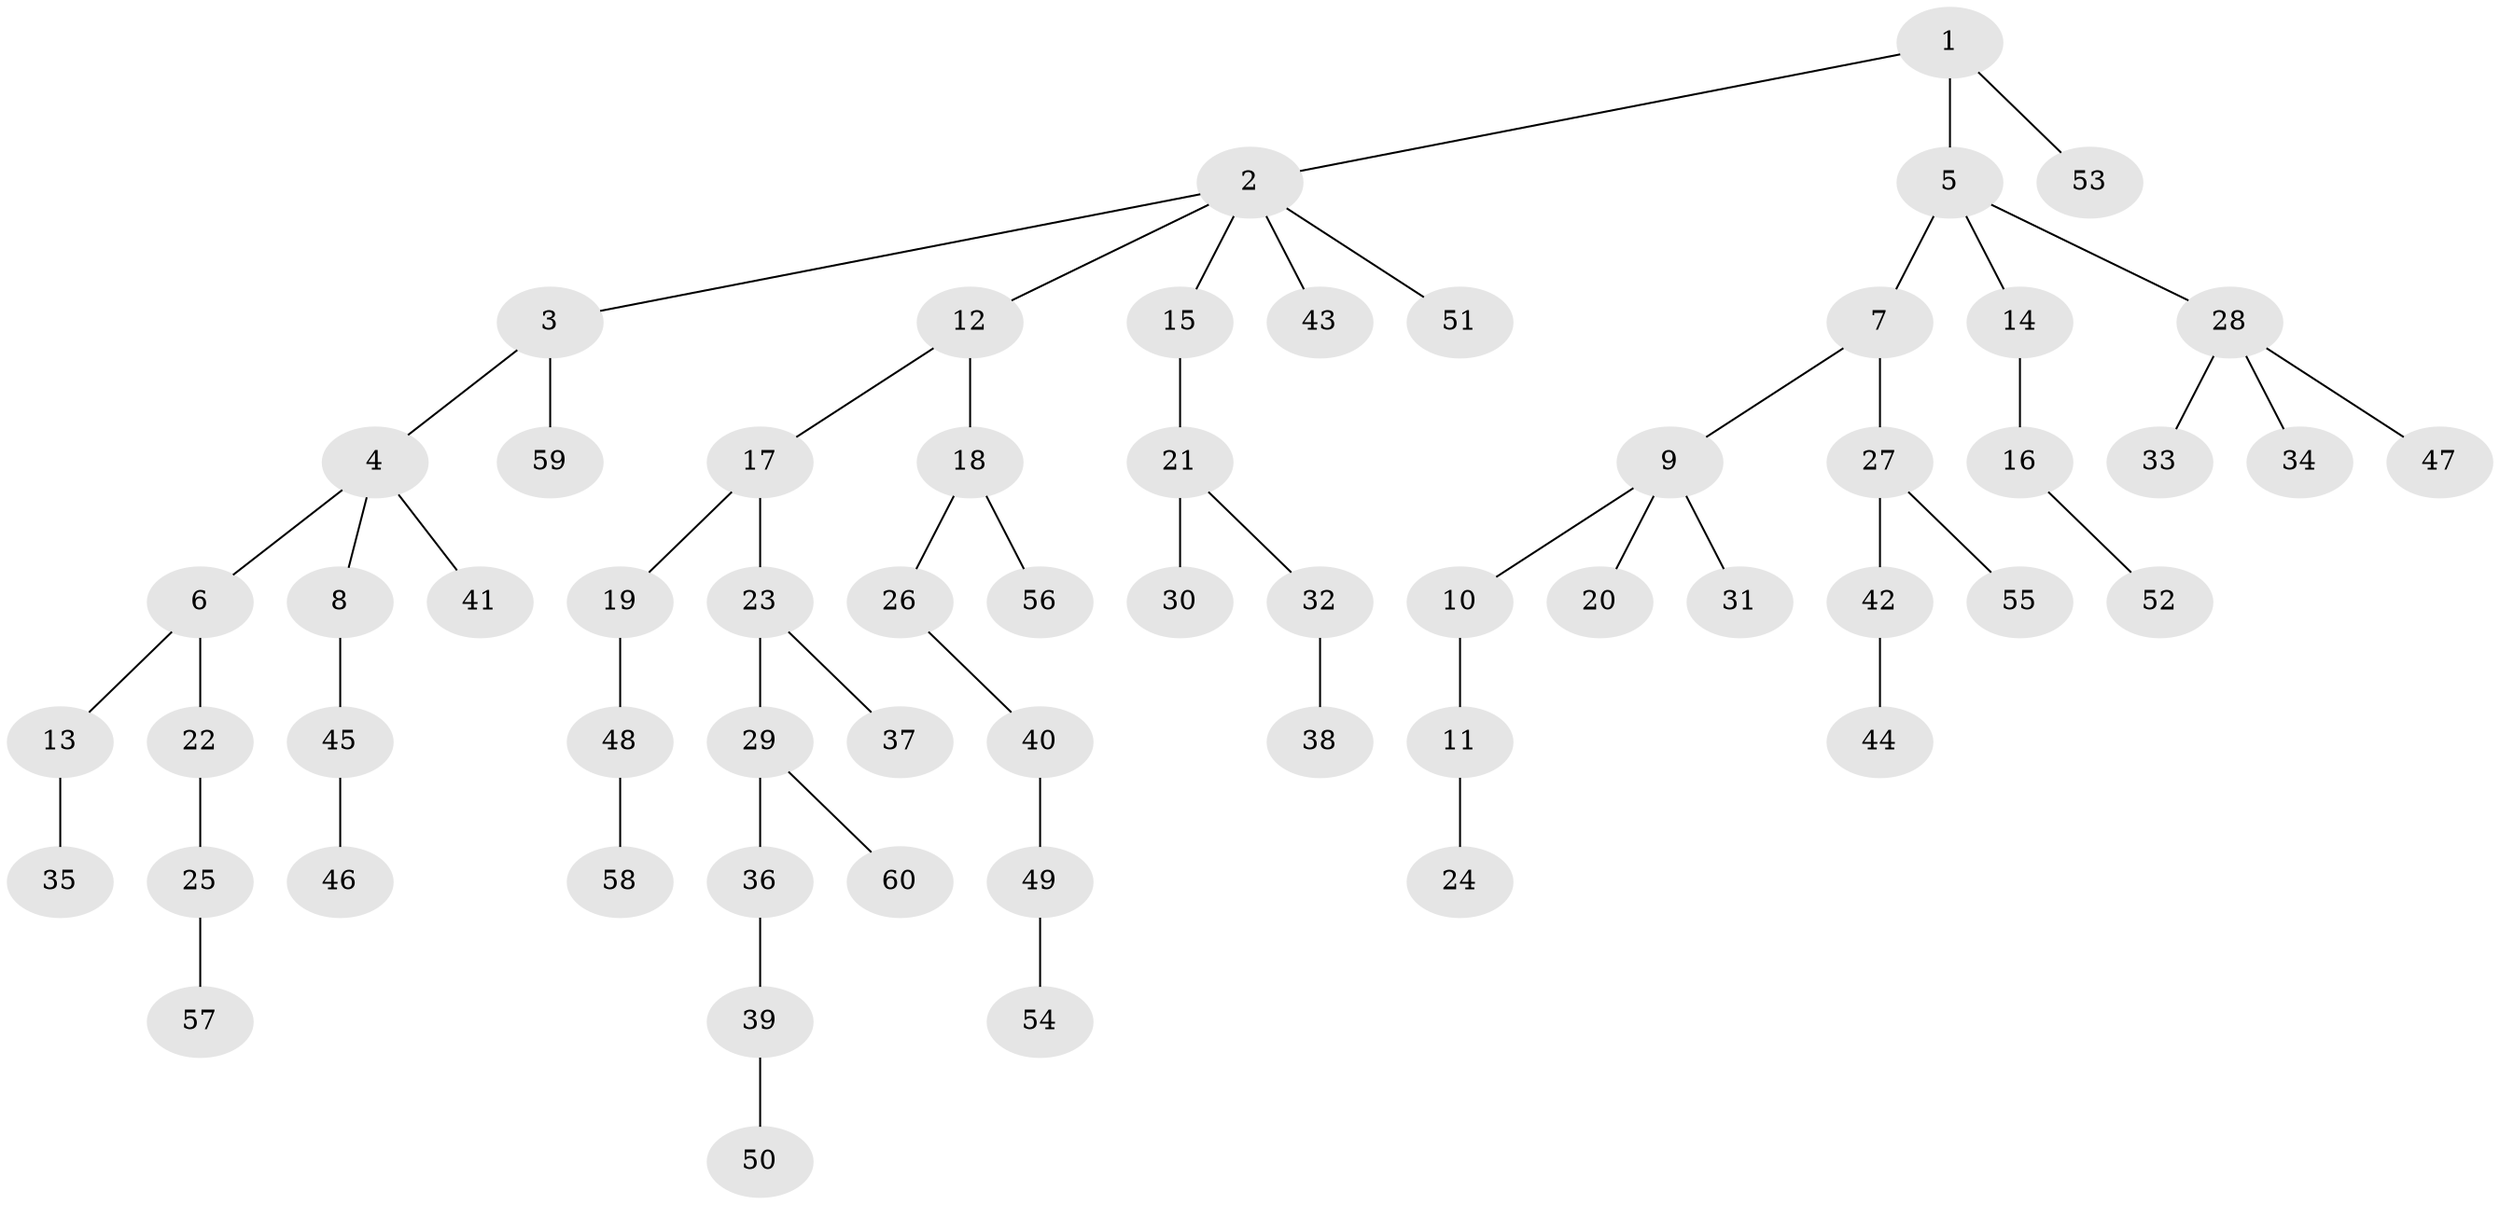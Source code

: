 // coarse degree distribution, {2: 0.4, 3: 0.12, 5: 0.04, 1: 0.4, 4: 0.04}
// Generated by graph-tools (version 1.1) at 2025/51/03/04/25 22:51:55]
// undirected, 60 vertices, 59 edges
graph export_dot {
  node [color=gray90,style=filled];
  1;
  2;
  3;
  4;
  5;
  6;
  7;
  8;
  9;
  10;
  11;
  12;
  13;
  14;
  15;
  16;
  17;
  18;
  19;
  20;
  21;
  22;
  23;
  24;
  25;
  26;
  27;
  28;
  29;
  30;
  31;
  32;
  33;
  34;
  35;
  36;
  37;
  38;
  39;
  40;
  41;
  42;
  43;
  44;
  45;
  46;
  47;
  48;
  49;
  50;
  51;
  52;
  53;
  54;
  55;
  56;
  57;
  58;
  59;
  60;
  1 -- 2;
  1 -- 5;
  1 -- 53;
  2 -- 3;
  2 -- 12;
  2 -- 15;
  2 -- 43;
  2 -- 51;
  3 -- 4;
  3 -- 59;
  4 -- 6;
  4 -- 8;
  4 -- 41;
  5 -- 7;
  5 -- 14;
  5 -- 28;
  6 -- 13;
  6 -- 22;
  7 -- 9;
  7 -- 27;
  8 -- 45;
  9 -- 10;
  9 -- 20;
  9 -- 31;
  10 -- 11;
  11 -- 24;
  12 -- 17;
  12 -- 18;
  13 -- 35;
  14 -- 16;
  15 -- 21;
  16 -- 52;
  17 -- 19;
  17 -- 23;
  18 -- 26;
  18 -- 56;
  19 -- 48;
  21 -- 30;
  21 -- 32;
  22 -- 25;
  23 -- 29;
  23 -- 37;
  25 -- 57;
  26 -- 40;
  27 -- 42;
  27 -- 55;
  28 -- 33;
  28 -- 34;
  28 -- 47;
  29 -- 36;
  29 -- 60;
  32 -- 38;
  36 -- 39;
  39 -- 50;
  40 -- 49;
  42 -- 44;
  45 -- 46;
  48 -- 58;
  49 -- 54;
}
